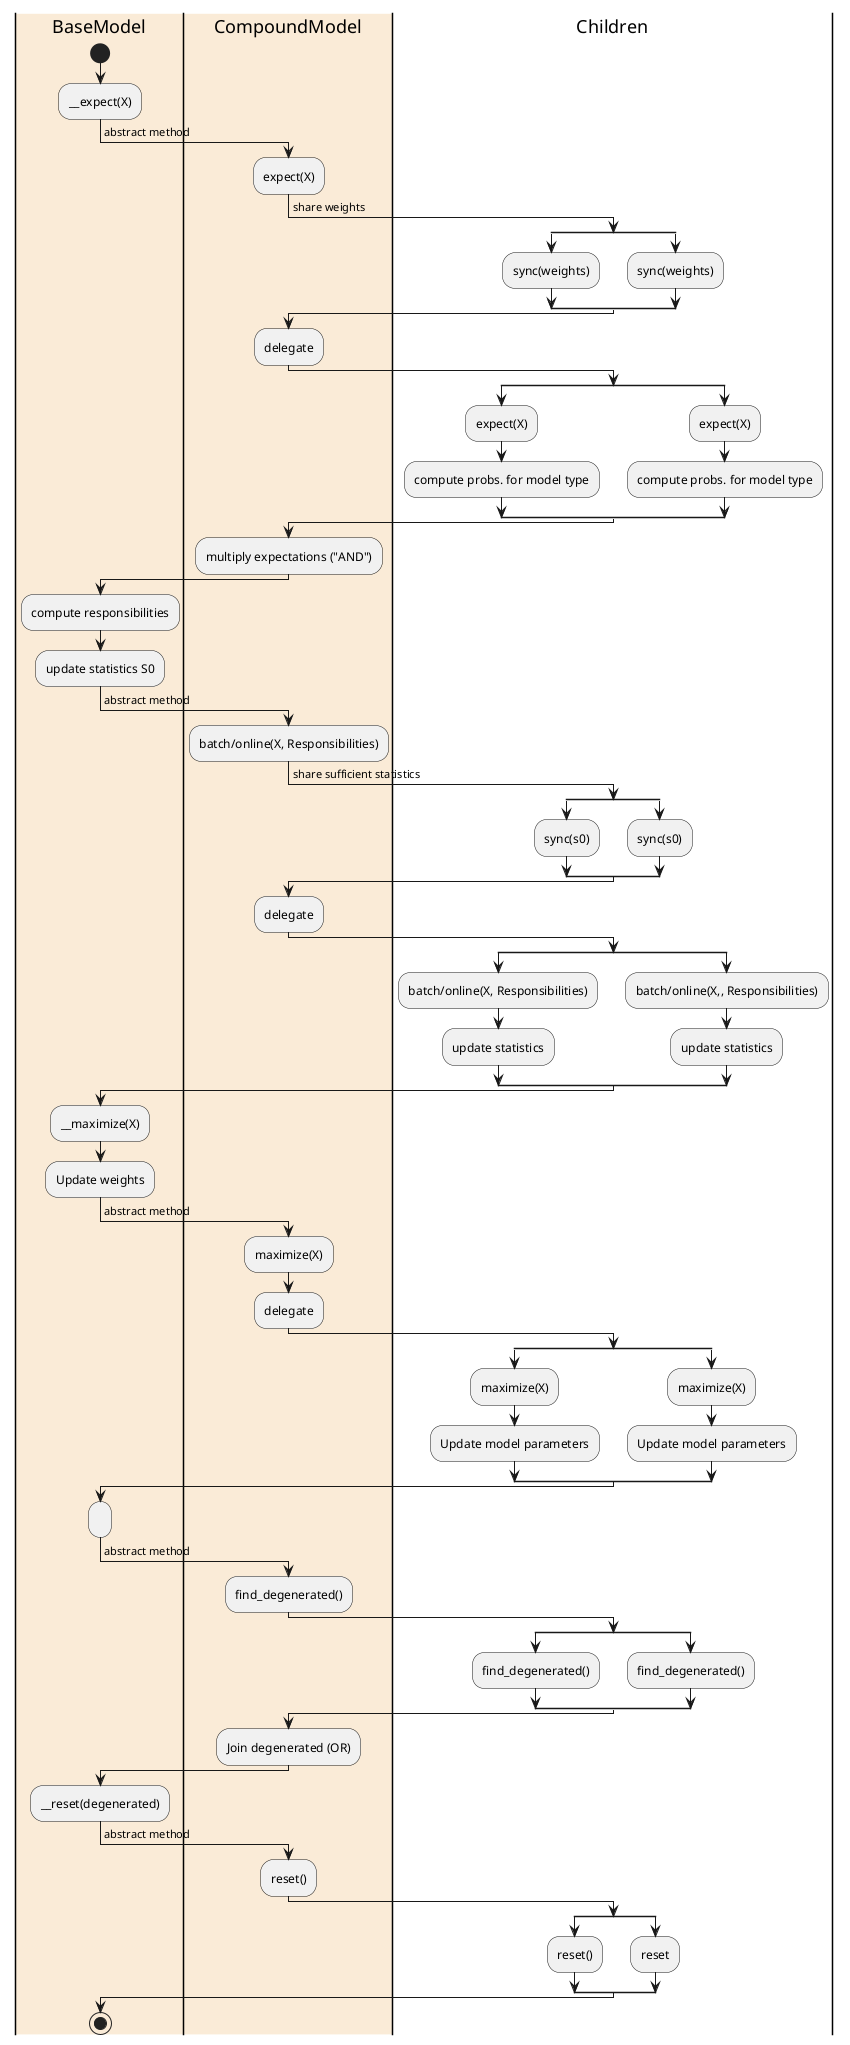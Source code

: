 @startuml
|#AntiqueWhite|BaseModel|
start
:__expect(X);
->         abstract method;
|#AntiqueWhite|CompoundModel|
:expect(X);
-> share weights;
split
|Children|
:sync(weights);
split again
:sync(weights);
end split
|#AntiqueWhite|CompoundModel|
:delegate;
split
|Children|
:expect(X);
:compute probs. for model type;
split again
:expect(X);
:compute probs. for model type;
end split
|#AntiqueWhite|CompoundModel|
:multiply expectations ("AND");
|BaseModel|
:compute responsibilities;
:update statistics S0;
-> abstract method;
|#AntiqueWhite|CompoundModel|
:batch/online(X, Responsibilities);
-> share sufficient statistics;
split
|Children|
:sync(s0);
split again
:sync(s0);
end split
|#AntiqueWhite|CompoundModel|
:delegate;
split
|Children|
:batch/online(X, Responsibilities);
:update statistics;
split again
:batch/online(X,, Responsibilities);
:update statistics;
end split
|BaseModel|
:__maximize(X);
:Update weights;
-> abstract method;

|#AntiqueWhite|CompoundModel|
:maximize(X);

|#AntiqueWhite|CompoundModel|
:delegate;
split
|Children|
:maximize(X);
:Update model parameters;
split again
:maximize(X);
:Update model parameters;
end split
|BaseModel|
:;
|#AntiqueWhite|CompoundModel|
-> abstract method;
:find_degenerated();
split
|Children|
:find_degenerated();
split again
:find_degenerated();
end split
|#AntiqueWhite|CompoundModel|
:Join degenerated (OR);
|BaseModel|
:__reset(degenerated);
|#AntiqueWhite|CompoundModel|
-> abstract method;
:reset();
split
|Children|
:reset();
split again
:reset;
end split
|BaseModel|
stop
@enduml